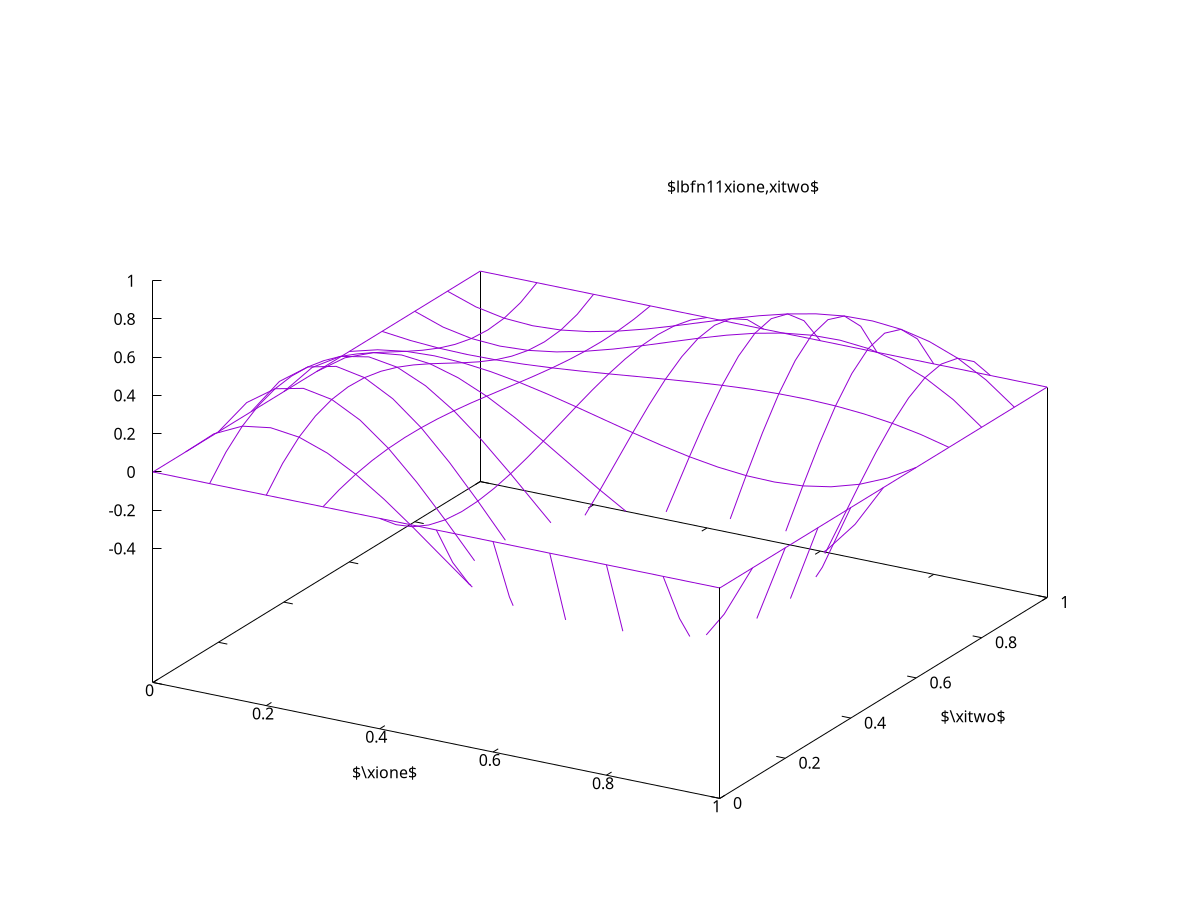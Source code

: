 #set title "Bicubic Lagrange basis functions"
set nokey
set samples 21
set isosample 11
set xlabel "$\\xione$"
set ylabel "$\\xitwo$"
set label 11 "$\\lbfn{11}{\\xione,\\xitwo}$" at 0.66, 0.66, 1.20 centre
#set xtics  0.00,0.25,1
#set ytics -0.25,0.25,1
psi11(x,y)=(81.0/4.0)*x*(3.0*x-1.0)*(1.0-x)*y*(3.0*y-2.0)*(1.0-y)
set xrange [0:1]
set yrange [0:1]
set zrange [-0.4:1]
splot psi11(x,y)

 
